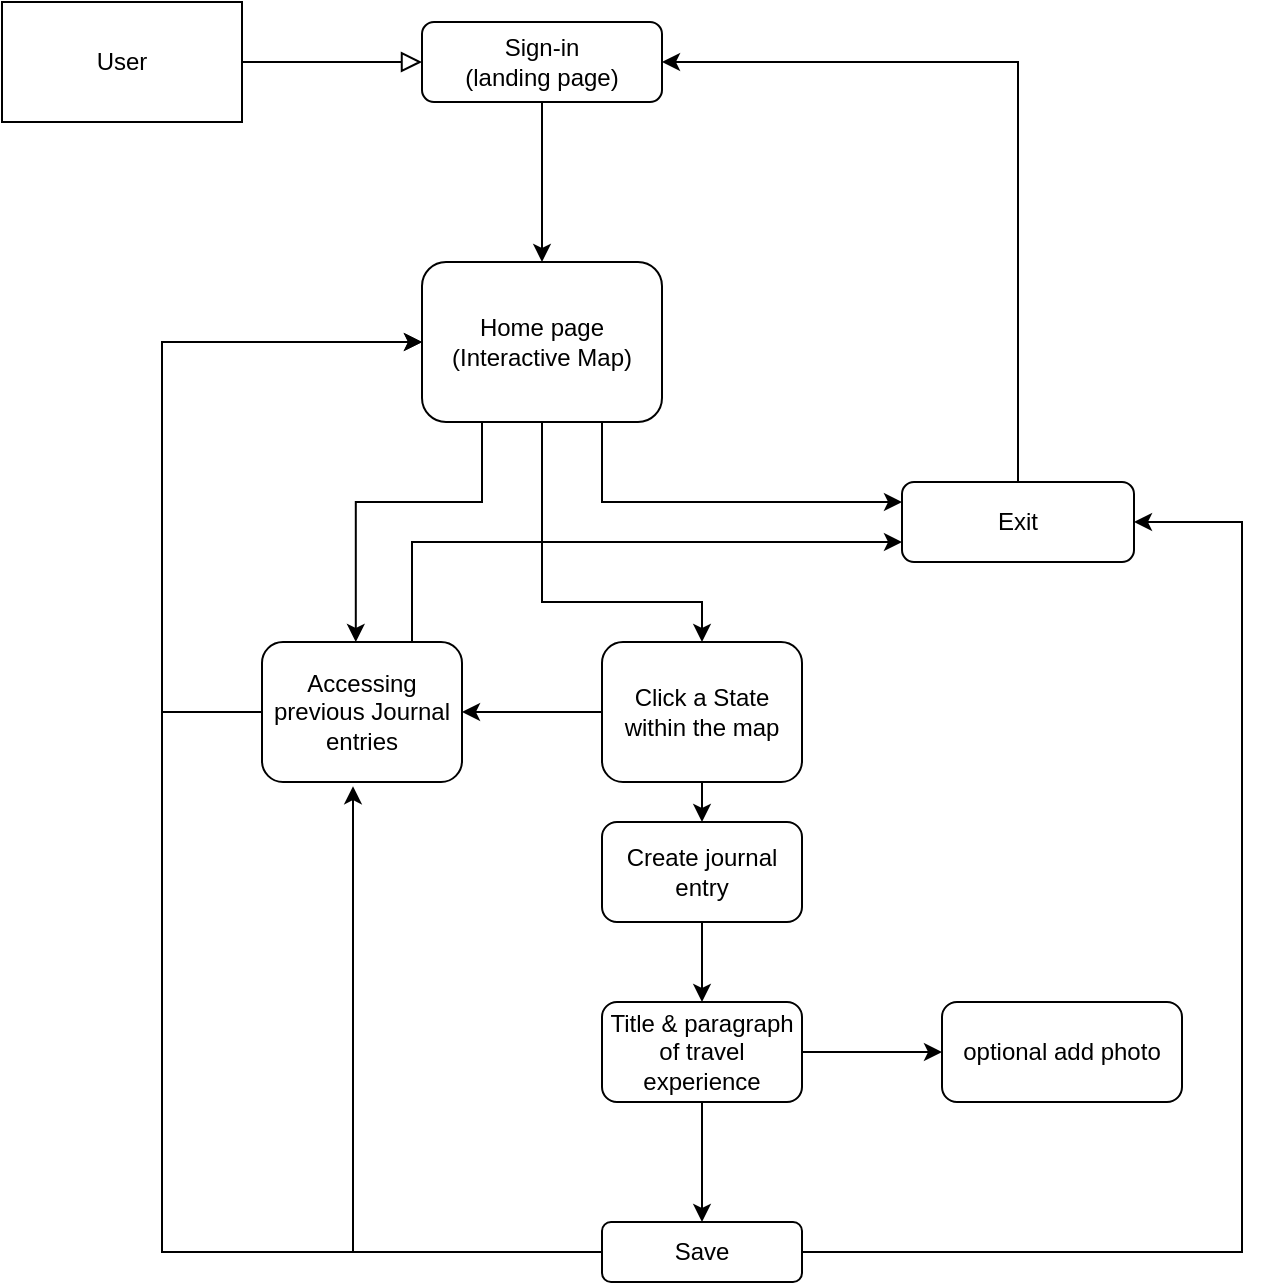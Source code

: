 <mxfile version="13.9.2" type="github">
  <diagram id="C5RBs43oDa-KdzZeNtuy" name="Page-1">
    <mxGraphModel dx="1422" dy="705" grid="1" gridSize="10" guides="1" tooltips="1" connect="1" arrows="1" fold="1" page="1" pageScale="1" pageWidth="827" pageHeight="1169" math="0" shadow="0">
      <root>
        <mxCell id="WIyWlLk6GJQsqaUBKTNV-0" />
        <mxCell id="WIyWlLk6GJQsqaUBKTNV-1" parent="WIyWlLk6GJQsqaUBKTNV-0" />
        <mxCell id="WIyWlLk6GJQsqaUBKTNV-2" value="" style="rounded=0;html=1;jettySize=auto;orthogonalLoop=1;fontSize=11;endArrow=block;endFill=0;endSize=8;strokeWidth=1;shadow=0;labelBackgroundColor=none;edgeStyle=orthogonalEdgeStyle;exitX=1;exitY=0.5;exitDx=0;exitDy=0;entryX=0;entryY=0.5;entryDx=0;entryDy=0;" parent="WIyWlLk6GJQsqaUBKTNV-1" source="KRUcjBzjKhA6vzqWpW5d-1" target="WIyWlLk6GJQsqaUBKTNV-3" edge="1">
          <mxGeometry relative="1" as="geometry">
            <mxPoint x="320" y="190" as="targetPoint" />
            <Array as="points" />
          </mxGeometry>
        </mxCell>
        <mxCell id="KRUcjBzjKhA6vzqWpW5d-26" style="edgeStyle=orthogonalEdgeStyle;rounded=0;orthogonalLoop=1;jettySize=auto;html=1;exitX=0.5;exitY=1;exitDx=0;exitDy=0;entryX=0.5;entryY=0;entryDx=0;entryDy=0;" edge="1" parent="WIyWlLk6GJQsqaUBKTNV-1" source="WIyWlLk6GJQsqaUBKTNV-3" target="KRUcjBzjKhA6vzqWpW5d-4">
          <mxGeometry relative="1" as="geometry" />
        </mxCell>
        <mxCell id="WIyWlLk6GJQsqaUBKTNV-3" value="Sign-in &lt;br&gt;(landing page)" style="rounded=1;whiteSpace=wrap;html=1;fontSize=12;glass=0;strokeWidth=1;shadow=0;" parent="WIyWlLk6GJQsqaUBKTNV-1" vertex="1">
          <mxGeometry x="260" y="30" width="120" height="40" as="geometry" />
        </mxCell>
        <mxCell id="KRUcjBzjKhA6vzqWpW5d-1" value="User" style="rounded=0;whiteSpace=wrap;html=1;" vertex="1" parent="WIyWlLk6GJQsqaUBKTNV-1">
          <mxGeometry x="50" y="20" width="120" height="60" as="geometry" />
        </mxCell>
        <mxCell id="KRUcjBzjKhA6vzqWpW5d-5" style="edgeStyle=orthogonalEdgeStyle;rounded=0;orthogonalLoop=1;jettySize=auto;html=1;exitX=0.5;exitY=1;exitDx=0;exitDy=0;entryX=0.5;entryY=0;entryDx=0;entryDy=0;" edge="1" parent="WIyWlLk6GJQsqaUBKTNV-1" source="KRUcjBzjKhA6vzqWpW5d-4" target="KRUcjBzjKhA6vzqWpW5d-15">
          <mxGeometry relative="1" as="geometry">
            <mxPoint x="430" y="320" as="targetPoint" />
            <Array as="points">
              <mxPoint x="320" y="320" />
              <mxPoint x="400" y="320" />
            </Array>
          </mxGeometry>
        </mxCell>
        <mxCell id="KRUcjBzjKhA6vzqWpW5d-7" style="edgeStyle=orthogonalEdgeStyle;rounded=0;orthogonalLoop=1;jettySize=auto;html=1;exitX=0.25;exitY=1;exitDx=0;exitDy=0;entryX=0.469;entryY=0;entryDx=0;entryDy=0;entryPerimeter=0;" edge="1" parent="WIyWlLk6GJQsqaUBKTNV-1" source="KRUcjBzjKhA6vzqWpW5d-4" target="KRUcjBzjKhA6vzqWpW5d-9">
          <mxGeometry relative="1" as="geometry">
            <mxPoint x="221" y="360" as="targetPoint" />
            <Array as="points">
              <mxPoint x="290" y="270" />
              <mxPoint x="227" y="270" />
            </Array>
          </mxGeometry>
        </mxCell>
        <mxCell id="KRUcjBzjKhA6vzqWpW5d-8" style="edgeStyle=orthogonalEdgeStyle;rounded=0;orthogonalLoop=1;jettySize=auto;html=1;exitX=0.75;exitY=1;exitDx=0;exitDy=0;entryX=0;entryY=0.25;entryDx=0;entryDy=0;" edge="1" parent="WIyWlLk6GJQsqaUBKTNV-1" source="KRUcjBzjKhA6vzqWpW5d-4" target="KRUcjBzjKhA6vzqWpW5d-10">
          <mxGeometry relative="1" as="geometry">
            <mxPoint x="500" y="280" as="targetPoint" />
            <Array as="points">
              <mxPoint x="350" y="270" />
            </Array>
          </mxGeometry>
        </mxCell>
        <mxCell id="KRUcjBzjKhA6vzqWpW5d-4" value="Home page&lt;br&gt;(Interactive Map)" style="rounded=1;whiteSpace=wrap;html=1;" vertex="1" parent="WIyWlLk6GJQsqaUBKTNV-1">
          <mxGeometry x="260" y="150" width="120" height="80" as="geometry" />
        </mxCell>
        <mxCell id="KRUcjBzjKhA6vzqWpW5d-32" style="edgeStyle=orthogonalEdgeStyle;rounded=0;orthogonalLoop=1;jettySize=auto;html=1;exitX=0;exitY=0.5;exitDx=0;exitDy=0;entryX=0;entryY=0.5;entryDx=0;entryDy=0;" edge="1" parent="WIyWlLk6GJQsqaUBKTNV-1" source="KRUcjBzjKhA6vzqWpW5d-9" target="KRUcjBzjKhA6vzqWpW5d-4">
          <mxGeometry relative="1" as="geometry">
            <Array as="points">
              <mxPoint x="130" y="375" />
              <mxPoint x="130" y="190" />
            </Array>
          </mxGeometry>
        </mxCell>
        <mxCell id="KRUcjBzjKhA6vzqWpW5d-33" style="edgeStyle=orthogonalEdgeStyle;rounded=0;orthogonalLoop=1;jettySize=auto;html=1;exitX=0.75;exitY=0;exitDx=0;exitDy=0;entryX=0;entryY=0.75;entryDx=0;entryDy=0;" edge="1" parent="WIyWlLk6GJQsqaUBKTNV-1" source="KRUcjBzjKhA6vzqWpW5d-9" target="KRUcjBzjKhA6vzqWpW5d-10">
          <mxGeometry relative="1" as="geometry" />
        </mxCell>
        <mxCell id="KRUcjBzjKhA6vzqWpW5d-9" value="Accessing previous Journal entries" style="rounded=1;whiteSpace=wrap;html=1;" vertex="1" parent="WIyWlLk6GJQsqaUBKTNV-1">
          <mxGeometry x="180" y="340" width="100" height="70" as="geometry" />
        </mxCell>
        <mxCell id="KRUcjBzjKhA6vzqWpW5d-25" style="edgeStyle=orthogonalEdgeStyle;rounded=0;orthogonalLoop=1;jettySize=auto;html=1;exitX=0.5;exitY=0;exitDx=0;exitDy=0;entryX=1;entryY=0.5;entryDx=0;entryDy=0;" edge="1" parent="WIyWlLk6GJQsqaUBKTNV-1" source="KRUcjBzjKhA6vzqWpW5d-10" target="WIyWlLk6GJQsqaUBKTNV-3">
          <mxGeometry relative="1" as="geometry" />
        </mxCell>
        <mxCell id="KRUcjBzjKhA6vzqWpW5d-10" value="Exit" style="rounded=1;whiteSpace=wrap;html=1;" vertex="1" parent="WIyWlLk6GJQsqaUBKTNV-1">
          <mxGeometry x="500" y="260" width="116" height="40" as="geometry" />
        </mxCell>
        <mxCell id="KRUcjBzjKhA6vzqWpW5d-18" style="edgeStyle=orthogonalEdgeStyle;rounded=0;orthogonalLoop=1;jettySize=auto;html=1;exitX=0.5;exitY=1;exitDx=0;exitDy=0;entryX=0.5;entryY=0;entryDx=0;entryDy=0;" edge="1" parent="WIyWlLk6GJQsqaUBKTNV-1" source="KRUcjBzjKhA6vzqWpW5d-15" target="KRUcjBzjKhA6vzqWpW5d-17">
          <mxGeometry relative="1" as="geometry" />
        </mxCell>
        <mxCell id="KRUcjBzjKhA6vzqWpW5d-15" value="Click a State within the map" style="rounded=1;whiteSpace=wrap;html=1;" vertex="1" parent="WIyWlLk6GJQsqaUBKTNV-1">
          <mxGeometry x="350" y="340" width="100" height="70" as="geometry" />
        </mxCell>
        <mxCell id="KRUcjBzjKhA6vzqWpW5d-21" style="edgeStyle=orthogonalEdgeStyle;rounded=0;orthogonalLoop=1;jettySize=auto;html=1;exitX=0.5;exitY=1;exitDx=0;exitDy=0;entryX=0.5;entryY=0;entryDx=0;entryDy=0;" edge="1" parent="WIyWlLk6GJQsqaUBKTNV-1" source="KRUcjBzjKhA6vzqWpW5d-17" target="KRUcjBzjKhA6vzqWpW5d-28">
          <mxGeometry relative="1" as="geometry">
            <mxPoint x="400.31" y="510" as="targetPoint" />
          </mxGeometry>
        </mxCell>
        <mxCell id="KRUcjBzjKhA6vzqWpW5d-27" style="edgeStyle=orthogonalEdgeStyle;rounded=0;orthogonalLoop=1;jettySize=auto;html=1;exitX=0;exitY=0.5;exitDx=0;exitDy=0;entryX=1;entryY=0.5;entryDx=0;entryDy=0;" edge="1" parent="WIyWlLk6GJQsqaUBKTNV-1" source="KRUcjBzjKhA6vzqWpW5d-15" target="KRUcjBzjKhA6vzqWpW5d-9">
          <mxGeometry relative="1" as="geometry">
            <Array as="points" />
          </mxGeometry>
        </mxCell>
        <mxCell id="KRUcjBzjKhA6vzqWpW5d-17" value="Create journal entry" style="rounded=1;whiteSpace=wrap;html=1;" vertex="1" parent="WIyWlLk6GJQsqaUBKTNV-1">
          <mxGeometry x="350" y="430" width="100" height="50" as="geometry" />
        </mxCell>
        <mxCell id="KRUcjBzjKhA6vzqWpW5d-19" value="optional add photo" style="whiteSpace=wrap;html=1;rounded=1;" vertex="1" parent="WIyWlLk6GJQsqaUBKTNV-1">
          <mxGeometry x="520" y="520" width="120" height="50" as="geometry" />
        </mxCell>
        <mxCell id="KRUcjBzjKhA6vzqWpW5d-23" style="edgeStyle=orthogonalEdgeStyle;rounded=0;orthogonalLoop=1;jettySize=auto;html=1;entryX=0.455;entryY=1.03;entryDx=0;entryDy=0;entryPerimeter=0;" edge="1" parent="WIyWlLk6GJQsqaUBKTNV-1" source="KRUcjBzjKhA6vzqWpW5d-22" target="KRUcjBzjKhA6vzqWpW5d-9">
          <mxGeometry relative="1" as="geometry" />
        </mxCell>
        <mxCell id="KRUcjBzjKhA6vzqWpW5d-24" style="edgeStyle=orthogonalEdgeStyle;rounded=0;orthogonalLoop=1;jettySize=auto;html=1;exitX=0;exitY=0.5;exitDx=0;exitDy=0;entryX=0;entryY=0.5;entryDx=0;entryDy=0;" edge="1" parent="WIyWlLk6GJQsqaUBKTNV-1" source="KRUcjBzjKhA6vzqWpW5d-22" target="KRUcjBzjKhA6vzqWpW5d-4">
          <mxGeometry relative="1" as="geometry">
            <Array as="points">
              <mxPoint x="130" y="645" />
              <mxPoint x="130" y="190" />
            </Array>
          </mxGeometry>
        </mxCell>
        <mxCell id="KRUcjBzjKhA6vzqWpW5d-31" style="edgeStyle=orthogonalEdgeStyle;rounded=0;orthogonalLoop=1;jettySize=auto;html=1;exitX=1;exitY=0.5;exitDx=0;exitDy=0;entryX=1;entryY=0.5;entryDx=0;entryDy=0;" edge="1" parent="WIyWlLk6GJQsqaUBKTNV-1" source="KRUcjBzjKhA6vzqWpW5d-22" target="KRUcjBzjKhA6vzqWpW5d-10">
          <mxGeometry relative="1" as="geometry">
            <Array as="points">
              <mxPoint x="670" y="645" />
              <mxPoint x="670" y="280" />
            </Array>
          </mxGeometry>
        </mxCell>
        <mxCell id="KRUcjBzjKhA6vzqWpW5d-22" value="Save" style="rounded=1;whiteSpace=wrap;html=1;" vertex="1" parent="WIyWlLk6GJQsqaUBKTNV-1">
          <mxGeometry x="350" y="630" width="100" height="30" as="geometry" />
        </mxCell>
        <mxCell id="KRUcjBzjKhA6vzqWpW5d-29" style="edgeStyle=orthogonalEdgeStyle;rounded=0;orthogonalLoop=1;jettySize=auto;html=1;exitX=0.5;exitY=1;exitDx=0;exitDy=0;entryX=0.5;entryY=0;entryDx=0;entryDy=0;" edge="1" parent="WIyWlLk6GJQsqaUBKTNV-1" source="KRUcjBzjKhA6vzqWpW5d-28" target="KRUcjBzjKhA6vzqWpW5d-22">
          <mxGeometry relative="1" as="geometry" />
        </mxCell>
        <mxCell id="KRUcjBzjKhA6vzqWpW5d-30" style="edgeStyle=orthogonalEdgeStyle;rounded=0;orthogonalLoop=1;jettySize=auto;html=1;exitX=1;exitY=0.5;exitDx=0;exitDy=0;entryX=0;entryY=0.5;entryDx=0;entryDy=0;" edge="1" parent="WIyWlLk6GJQsqaUBKTNV-1" source="KRUcjBzjKhA6vzqWpW5d-28" target="KRUcjBzjKhA6vzqWpW5d-19">
          <mxGeometry relative="1" as="geometry" />
        </mxCell>
        <mxCell id="KRUcjBzjKhA6vzqWpW5d-28" value="Title &amp;amp; paragraph of travel experience" style="rounded=1;whiteSpace=wrap;html=1;" vertex="1" parent="WIyWlLk6GJQsqaUBKTNV-1">
          <mxGeometry x="350" y="520" width="100" height="50" as="geometry" />
        </mxCell>
      </root>
    </mxGraphModel>
  </diagram>
</mxfile>
